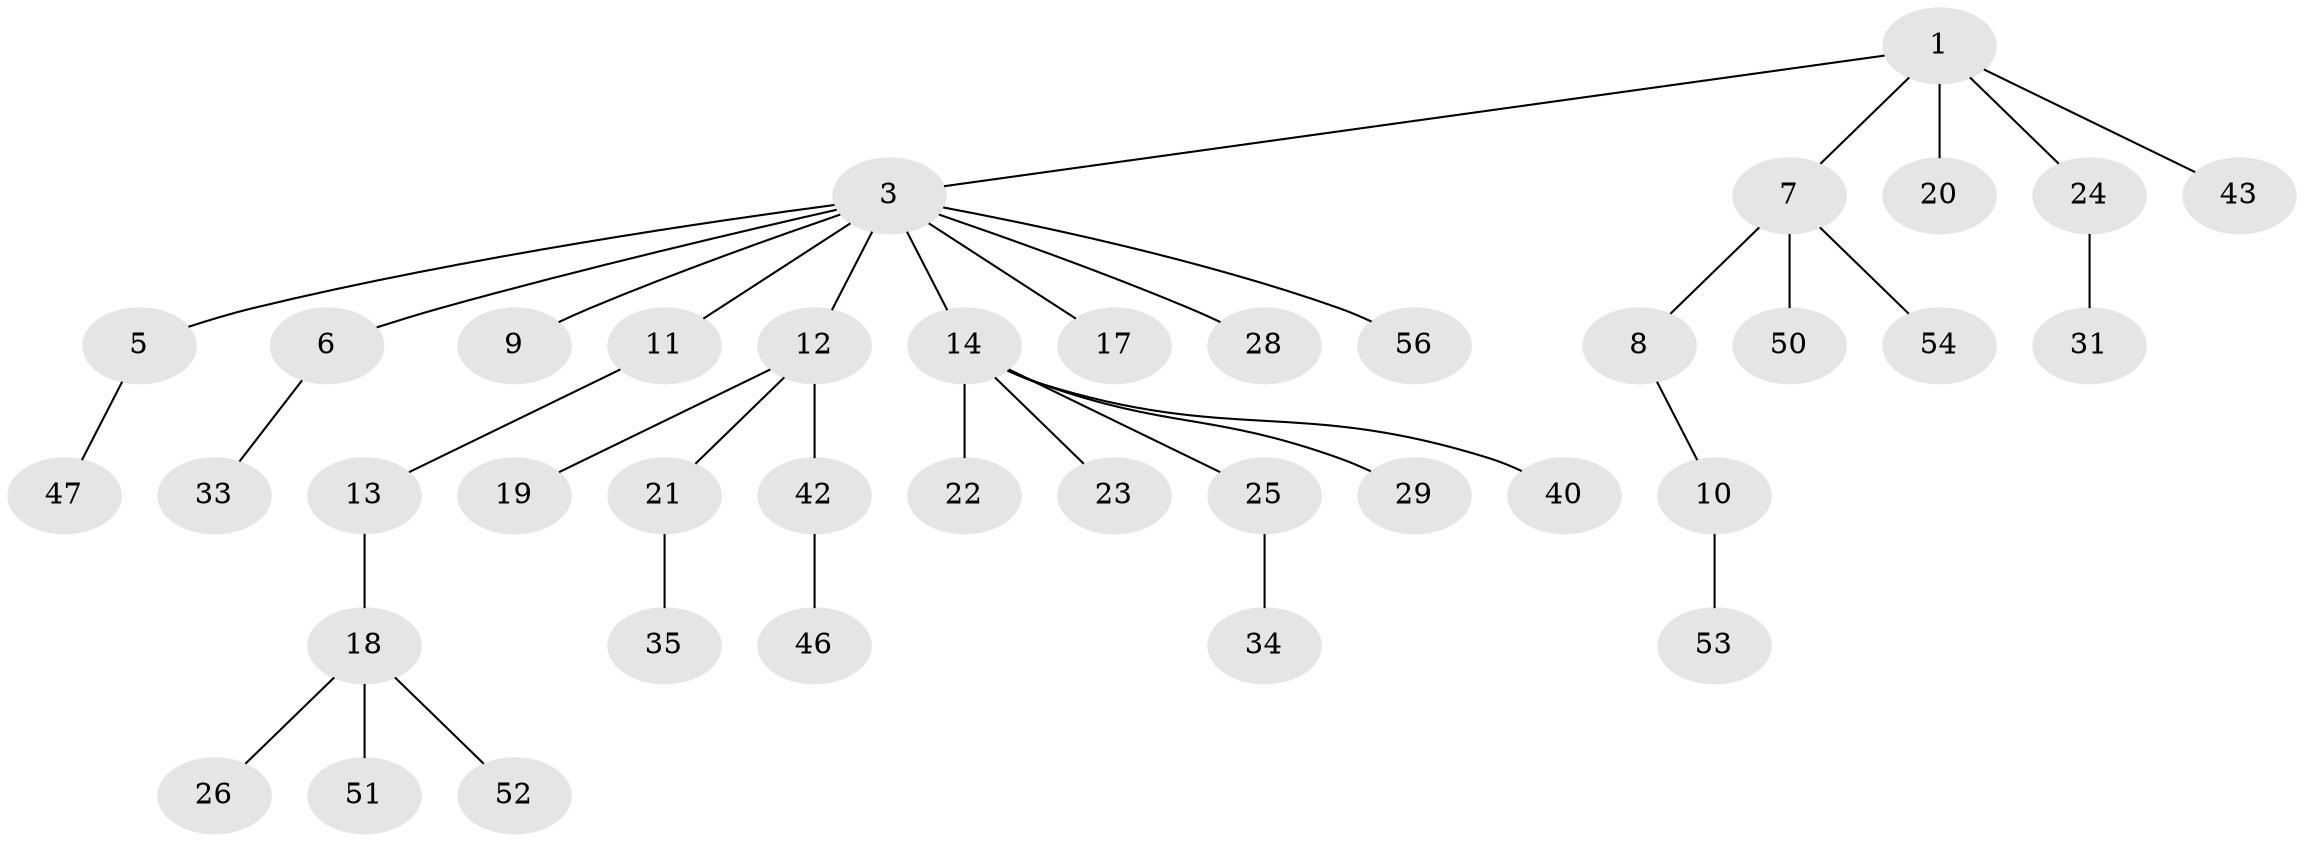 // Generated by graph-tools (version 1.1) at 2025/52/02/27/25 19:52:13]
// undirected, 39 vertices, 38 edges
graph export_dot {
graph [start="1"]
  node [color=gray90,style=filled];
  1 [super="+2"];
  3 [super="+4"];
  5 [super="+15"];
  6 [super="+38"];
  7 [super="+37"];
  8;
  9 [super="+44"];
  10 [super="+30"];
  11 [super="+55"];
  12 [super="+16"];
  13;
  14 [super="+32"];
  17;
  18 [super="+45"];
  19;
  20;
  21 [super="+27"];
  22;
  23;
  24;
  25 [super="+48"];
  26;
  28 [super="+41"];
  29;
  31 [super="+39"];
  33 [super="+36"];
  34;
  35 [super="+49"];
  40;
  42;
  43;
  46;
  47;
  50;
  51;
  52;
  53;
  54;
  56;
  1 -- 20;
  1 -- 43;
  1 -- 24;
  1 -- 3;
  1 -- 7;
  3 -- 12;
  3 -- 17;
  3 -- 28;
  3 -- 56;
  3 -- 5;
  3 -- 6;
  3 -- 9;
  3 -- 11;
  3 -- 14;
  5 -- 47;
  6 -- 33;
  7 -- 8;
  7 -- 50;
  7 -- 54;
  8 -- 10;
  10 -- 53;
  11 -- 13;
  12 -- 19;
  12 -- 21;
  12 -- 42;
  13 -- 18;
  14 -- 22;
  14 -- 23;
  14 -- 25;
  14 -- 29;
  14 -- 40;
  18 -- 26;
  18 -- 51;
  18 -- 52;
  21 -- 35;
  24 -- 31;
  25 -- 34;
  42 -- 46;
}
